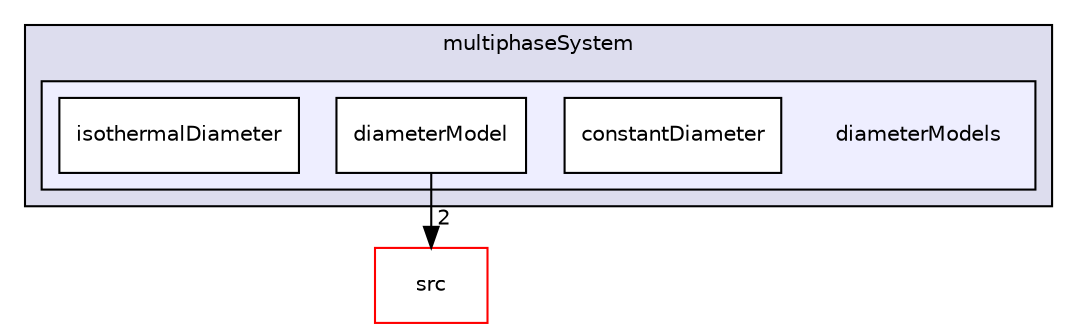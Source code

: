 digraph "applications/solvers/multiphase/multiphaseEulerFoam/multiphaseSystem/diameterModels" {
  bgcolor=transparent;
  compound=true
  node [ fontsize="10", fontname="Helvetica"];
  edge [ labelfontsize="10", labelfontname="Helvetica"];
  subgraph clusterdir_5ab331682799a6f72f6ba0da668fbf39 {
    graph [ bgcolor="#ddddee", pencolor="black", label="multiphaseSystem" fontname="Helvetica", fontsize="10", URL="dir_5ab331682799a6f72f6ba0da668fbf39.html"]
  subgraph clusterdir_d2fa68893773f04e02f4fa5f3ba06996 {
    graph [ bgcolor="#eeeeff", pencolor="black", label="" URL="dir_d2fa68893773f04e02f4fa5f3ba06996.html"];
    dir_d2fa68893773f04e02f4fa5f3ba06996 [shape=plaintext label="diameterModels"];
    dir_3d6f62f63262d134a78bc499dae2023c [shape=box label="constantDiameter" color="black" fillcolor="white" style="filled" URL="dir_3d6f62f63262d134a78bc499dae2023c.html"];
    dir_f2bda626cdbe1685c822e365f02edc18 [shape=box label="diameterModel" color="black" fillcolor="white" style="filled" URL="dir_f2bda626cdbe1685c822e365f02edc18.html"];
    dir_341d0c5c6f1f985bd18980f1c51e11ab [shape=box label="isothermalDiameter" color="black" fillcolor="white" style="filled" URL="dir_341d0c5c6f1f985bd18980f1c51e11ab.html"];
  }
  }
  dir_68267d1309a1af8e8297ef4c3efbcdba [shape=box label="src" color="red" URL="dir_68267d1309a1af8e8297ef4c3efbcdba.html"];
  dir_f2bda626cdbe1685c822e365f02edc18->dir_68267d1309a1af8e8297ef4c3efbcdba [headlabel="2", labeldistance=1.5 headhref="dir_000209_000737.html"];
}
